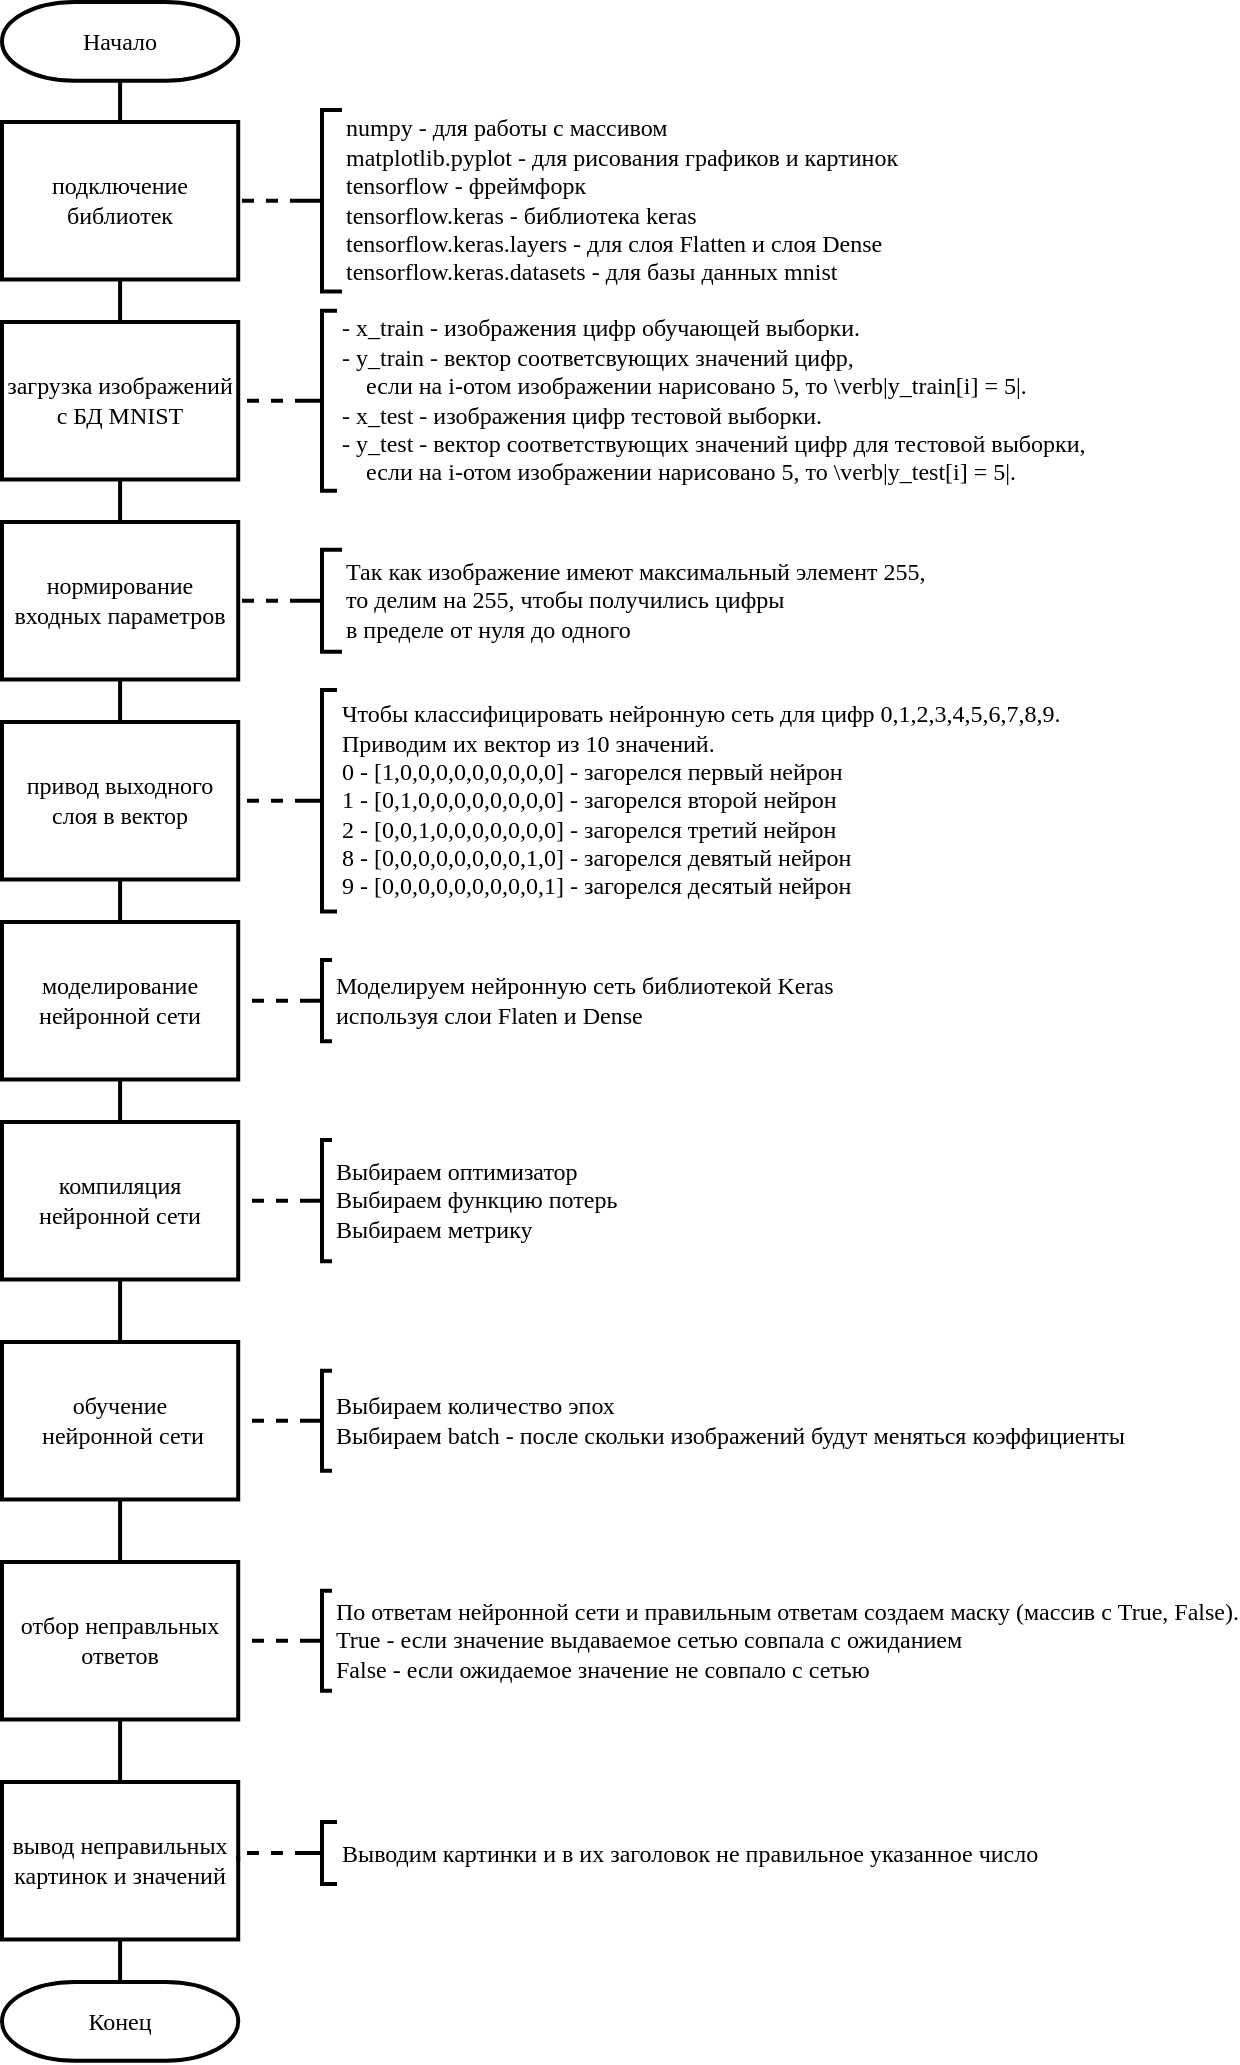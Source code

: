 <mxfile version="14.5.1" type="device"><diagram id="4XH_7rRLeCFdg0ePW5IX" name="Page-1"><mxGraphModel dx="868" dy="459" grid="1" gridSize="10" guides="1" tooltips="1" connect="1" arrows="1" fold="1" page="1" pageScale="1" pageWidth="827" pageHeight="1169" math="0" shadow="0"><root><mxCell id="0"/><mxCell id="1" parent="0"/><mxCell id="oqRVPyvfgDvQS0KRfMcR-12" style="rounded=0;orthogonalLoop=1;jettySize=auto;html=1;exitX=0.5;exitY=1;exitDx=0;exitDy=0;exitPerimeter=0;entryX=0.5;entryY=0;entryDx=0;entryDy=0;strokeWidth=2;endArrow=none;endFill=0;fontFamily=Times New Roman;" edge="1" parent="1" source="oqRVPyvfgDvQS0KRfMcR-1" target="oqRVPyvfgDvQS0KRfMcR-2"><mxGeometry relative="1" as="geometry"/></mxCell><mxCell id="oqRVPyvfgDvQS0KRfMcR-1" value="Начало" style="strokeWidth=2;html=1;shape=mxgraph.flowchart.terminator;whiteSpace=wrap;fontFamily=Times New Roman;" vertex="1" parent="1"><mxGeometry x="40" y="40" width="118.11" height="39.37" as="geometry"/></mxCell><mxCell id="oqRVPyvfgDvQS0KRfMcR-13" style="edgeStyle=none;rounded=0;orthogonalLoop=1;jettySize=auto;html=1;exitX=0.5;exitY=1;exitDx=0;exitDy=0;entryX=0.5;entryY=0;entryDx=0;entryDy=0;endArrow=none;endFill=0;strokeWidth=2;fontFamily=Times New Roman;" edge="1" parent="1" source="oqRVPyvfgDvQS0KRfMcR-2" target="oqRVPyvfgDvQS0KRfMcR-3"><mxGeometry relative="1" as="geometry"/></mxCell><mxCell id="oqRVPyvfgDvQS0KRfMcR-2" value="подключение библиотек" style="rounded=0;whiteSpace=wrap;html=1;absoluteArcSize=1;arcSize=14;strokeWidth=2;fontFamily=Times New Roman;" vertex="1" parent="1"><mxGeometry x="40" y="100" width="118.11" height="78.74" as="geometry"/></mxCell><mxCell id="oqRVPyvfgDvQS0KRfMcR-14" style="edgeStyle=none;rounded=0;orthogonalLoop=1;jettySize=auto;html=1;exitX=0.5;exitY=1;exitDx=0;exitDy=0;entryX=0.5;entryY=0;entryDx=0;entryDy=0;endArrow=none;endFill=0;strokeWidth=2;fontFamily=Times New Roman;" edge="1" parent="1" source="oqRVPyvfgDvQS0KRfMcR-3" target="oqRVPyvfgDvQS0KRfMcR-4"><mxGeometry relative="1" as="geometry"/></mxCell><mxCell id="oqRVPyvfgDvQS0KRfMcR-3" value="загрузка изображений c БД MNIST" style="rounded=0;whiteSpace=wrap;html=1;absoluteArcSize=1;arcSize=14;strokeWidth=2;fontFamily=Times New Roman;" vertex="1" parent="1"><mxGeometry x="40" y="200" width="118.11" height="78.74" as="geometry"/></mxCell><mxCell id="oqRVPyvfgDvQS0KRfMcR-15" style="edgeStyle=none;rounded=0;orthogonalLoop=1;jettySize=auto;html=1;exitX=0.5;exitY=1;exitDx=0;exitDy=0;entryX=0.5;entryY=0;entryDx=0;entryDy=0;endArrow=none;endFill=0;strokeWidth=2;fontFamily=Times New Roman;" edge="1" parent="1" source="oqRVPyvfgDvQS0KRfMcR-4" target="oqRVPyvfgDvQS0KRfMcR-5"><mxGeometry relative="1" as="geometry"/></mxCell><mxCell id="oqRVPyvfgDvQS0KRfMcR-4" value="нормирование входных параметров" style="rounded=0;whiteSpace=wrap;html=1;absoluteArcSize=1;arcSize=14;strokeWidth=2;fontFamily=Times New Roman;" vertex="1" parent="1"><mxGeometry x="40" y="300" width="118.11" height="78.74" as="geometry"/></mxCell><mxCell id="oqRVPyvfgDvQS0KRfMcR-16" style="edgeStyle=none;rounded=0;orthogonalLoop=1;jettySize=auto;html=1;exitX=0.5;exitY=1;exitDx=0;exitDy=0;endArrow=none;endFill=0;strokeWidth=2;fontFamily=Times New Roman;" edge="1" parent="1" source="oqRVPyvfgDvQS0KRfMcR-5" target="oqRVPyvfgDvQS0KRfMcR-6"><mxGeometry relative="1" as="geometry"/></mxCell><mxCell id="oqRVPyvfgDvQS0KRfMcR-5" value="привод выходного слоя в вектор" style="rounded=0;whiteSpace=wrap;html=1;absoluteArcSize=1;arcSize=14;strokeWidth=2;fontFamily=Times New Roman;" vertex="1" parent="1"><mxGeometry x="40" y="400" width="118.11" height="78.74" as="geometry"/></mxCell><mxCell id="oqRVPyvfgDvQS0KRfMcR-17" style="edgeStyle=none;rounded=0;orthogonalLoop=1;jettySize=auto;html=1;exitX=0.5;exitY=1;exitDx=0;exitDy=0;entryX=0.5;entryY=0;entryDx=0;entryDy=0;endArrow=none;endFill=0;strokeWidth=2;fontFamily=Times New Roman;" edge="1" parent="1" source="oqRVPyvfgDvQS0KRfMcR-6" target="oqRVPyvfgDvQS0KRfMcR-7"><mxGeometry relative="1" as="geometry"/></mxCell><mxCell id="oqRVPyvfgDvQS0KRfMcR-6" value="моделирование нейронной сети" style="rounded=0;whiteSpace=wrap;html=1;absoluteArcSize=1;arcSize=14;strokeWidth=2;fontFamily=Times New Roman;" vertex="1" parent="1"><mxGeometry x="40" y="500" width="118.11" height="78.74" as="geometry"/></mxCell><mxCell id="oqRVPyvfgDvQS0KRfMcR-18" style="edgeStyle=none;rounded=0;orthogonalLoop=1;jettySize=auto;html=1;exitX=0.5;exitY=1;exitDx=0;exitDy=0;entryX=0.5;entryY=0;entryDx=0;entryDy=0;endArrow=none;endFill=0;strokeWidth=2;fontFamily=Times New Roman;" edge="1" parent="1" source="oqRVPyvfgDvQS0KRfMcR-7" target="oqRVPyvfgDvQS0KRfMcR-8"><mxGeometry relative="1" as="geometry"/></mxCell><mxCell id="oqRVPyvfgDvQS0KRfMcR-7" value="компиляция нейронной сети" style="rounded=0;whiteSpace=wrap;html=1;absoluteArcSize=1;arcSize=14;strokeWidth=2;fontFamily=Times New Roman;" vertex="1" parent="1"><mxGeometry x="40" y="600" width="118.11" height="78.74" as="geometry"/></mxCell><mxCell id="oqRVPyvfgDvQS0KRfMcR-19" style="edgeStyle=none;rounded=0;orthogonalLoop=1;jettySize=auto;html=1;exitX=0.5;exitY=1;exitDx=0;exitDy=0;entryX=0.5;entryY=0;entryDx=0;entryDy=0;endArrow=none;endFill=0;strokeWidth=2;fontFamily=Times New Roman;" edge="1" parent="1" source="oqRVPyvfgDvQS0KRfMcR-8" target="oqRVPyvfgDvQS0KRfMcR-9"><mxGeometry relative="1" as="geometry"/></mxCell><mxCell id="oqRVPyvfgDvQS0KRfMcR-8" value="обучение&lt;br&gt;&amp;nbsp;нейронной сети" style="rounded=0;whiteSpace=wrap;html=1;absoluteArcSize=1;arcSize=14;strokeWidth=2;fontFamily=Times New Roman;" vertex="1" parent="1"><mxGeometry x="40" y="710" width="118.11" height="78.74" as="geometry"/></mxCell><mxCell id="oqRVPyvfgDvQS0KRfMcR-20" style="edgeStyle=none;rounded=0;orthogonalLoop=1;jettySize=auto;html=1;exitX=0.5;exitY=1;exitDx=0;exitDy=0;entryX=0.5;entryY=0;entryDx=0;entryDy=0;endArrow=none;endFill=0;strokeWidth=2;fontFamily=Times New Roman;" edge="1" parent="1" source="oqRVPyvfgDvQS0KRfMcR-9" target="oqRVPyvfgDvQS0KRfMcR-10"><mxGeometry relative="1" as="geometry"/></mxCell><mxCell id="oqRVPyvfgDvQS0KRfMcR-9" value="отбор неправльных ответов" style="rounded=0;whiteSpace=wrap;html=1;absoluteArcSize=1;arcSize=14;strokeWidth=2;fontFamily=Times New Roman;" vertex="1" parent="1"><mxGeometry x="40" y="820" width="118.11" height="78.74" as="geometry"/></mxCell><mxCell id="oqRVPyvfgDvQS0KRfMcR-21" style="edgeStyle=none;rounded=0;orthogonalLoop=1;jettySize=auto;html=1;exitX=0.5;exitY=1;exitDx=0;exitDy=0;entryX=0.5;entryY=0;entryDx=0;entryDy=0;entryPerimeter=0;endArrow=none;endFill=0;strokeWidth=2;fontFamily=Times New Roman;" edge="1" parent="1" source="oqRVPyvfgDvQS0KRfMcR-10" target="oqRVPyvfgDvQS0KRfMcR-11"><mxGeometry relative="1" as="geometry"/></mxCell><mxCell id="oqRVPyvfgDvQS0KRfMcR-10" value="вывод неправильных картинок и значений" style="rounded=0;whiteSpace=wrap;html=1;absoluteArcSize=1;arcSize=14;strokeWidth=2;fontFamily=Times New Roman;" vertex="1" parent="1"><mxGeometry x="40" y="930" width="118.11" height="78.74" as="geometry"/></mxCell><mxCell id="oqRVPyvfgDvQS0KRfMcR-11" value="Конец" style="strokeWidth=2;html=1;shape=mxgraph.flowchart.terminator;whiteSpace=wrap;fontFamily=Times New Roman;" vertex="1" parent="1"><mxGeometry x="40" y="1030" width="118.11" height="39.37" as="geometry"/></mxCell><mxCell id="oqRVPyvfgDvQS0KRfMcR-23" style="edgeStyle=orthogonalEdgeStyle;rounded=0;orthogonalLoop=1;jettySize=auto;html=1;exitX=0;exitY=0.5;exitDx=0;exitDy=0;exitPerimeter=0;entryX=1;entryY=0.5;entryDx=0;entryDy=0;endArrow=none;endFill=0;strokeWidth=2;dashed=1;fontFamily=Times New Roman;" edge="1" parent="1" source="oqRVPyvfgDvQS0KRfMcR-22" target="oqRVPyvfgDvQS0KRfMcR-2"><mxGeometry relative="1" as="geometry"/></mxCell><mxCell id="oqRVPyvfgDvQS0KRfMcR-22" value="numpy - для работы с массивом&lt;br&gt;matplotlib.pyplot - для рисования графиков и картинок&lt;br&gt;tensorflow - фреймфорк&lt;br&gt;tensorflow.keras - библиотека keras&lt;br&gt;tensorflow.keras.layers - для слоя Flatten и слоя Dense&lt;br&gt;tensorflow.keras.datasets - для базы данных mnist" style="strokeWidth=2;html=1;shape=mxgraph.flowchart.annotation_2;align=left;labelPosition=right;pointerEvents=1;rounded=0;fontFamily=Times New Roman;" vertex="1" parent="1"><mxGeometry x="190" y="94.06" width="20" height="90.63" as="geometry"/></mxCell><mxCell id="oqRVPyvfgDvQS0KRfMcR-25" style="edgeStyle=orthogonalEdgeStyle;rounded=0;orthogonalLoop=1;jettySize=auto;html=1;exitX=0;exitY=0.5;exitDx=0;exitDy=0;exitPerimeter=0;entryX=1;entryY=0.5;entryDx=0;entryDy=0;dashed=1;endArrow=none;endFill=0;strokeWidth=2;fontFamily=Times New Roman;" edge="1" parent="1" source="oqRVPyvfgDvQS0KRfMcR-24" target="oqRVPyvfgDvQS0KRfMcR-4"><mxGeometry relative="1" as="geometry"/></mxCell><mxCell id="oqRVPyvfgDvQS0KRfMcR-24" value="Так как изображение имеют максимальный элемент 255,&lt;br&gt;то делим на 255, чтобы получились цифры&lt;br&gt;в пределе от нуля до одного" style="strokeWidth=2;html=1;shape=mxgraph.flowchart.annotation_2;align=left;labelPosition=right;pointerEvents=1;rounded=0;fontFamily=Times New Roman;" vertex="1" parent="1"><mxGeometry x="190" y="313.87" width="20" height="51" as="geometry"/></mxCell><mxCell id="oqRVPyvfgDvQS0KRfMcR-28" style="edgeStyle=orthogonalEdgeStyle;rounded=0;orthogonalLoop=1;jettySize=auto;html=1;exitX=0;exitY=0.5;exitDx=0;exitDy=0;exitPerimeter=0;entryX=1;entryY=0.5;entryDx=0;entryDy=0;dashed=1;endArrow=none;endFill=0;strokeWidth=2;fontFamily=Times New Roman;" edge="1" parent="1" source="oqRVPyvfgDvQS0KRfMcR-26" target="oqRVPyvfgDvQS0KRfMcR-5"><mxGeometry relative="1" as="geometry"/></mxCell><mxCell id="oqRVPyvfgDvQS0KRfMcR-26" value="Чтобы классифицировать нейронную сеть для цифр 0,1,2,3,4,5,6,7,8,9.&lt;br&gt;Приводим их вектор из 10 значений.&lt;br&gt;0 - [1,0,0,0,0,0,0,0,0,0] - загорелся первый нейрон&lt;br&gt;1 - [0,1,0,0,0,0,0,0,0,0] - загорелся второй нейрон&lt;br&gt;2 - [0,0,1,0,0,0,0,0,0,0] - загорелся третий нейрон&lt;br&gt;8 - [0,0,0,0,0,0,0,0,1,0] - загорелся девятый нейрон&lt;br&gt;9 - [0,0,0,0,0,0,0,0,0,1] - загорелся десятый нейрон" style="strokeWidth=2;html=1;shape=mxgraph.flowchart.annotation_2;align=left;labelPosition=right;pointerEvents=1;rounded=0;fontFamily=Times New Roman;" vertex="1" parent="1"><mxGeometry x="192.5" y="384.06" width="15" height="110.63" as="geometry"/></mxCell><mxCell id="oqRVPyvfgDvQS0KRfMcR-30" style="edgeStyle=orthogonalEdgeStyle;rounded=0;orthogonalLoop=1;jettySize=auto;html=1;exitX=0;exitY=0.5;exitDx=0;exitDy=0;exitPerimeter=0;entryX=1;entryY=0.5;entryDx=0;entryDy=0;dashed=1;endArrow=none;endFill=0;strokeWidth=2;fontFamily=Times New Roman;" edge="1" parent="1" source="oqRVPyvfgDvQS0KRfMcR-29" target="oqRVPyvfgDvQS0KRfMcR-6"><mxGeometry relative="1" as="geometry"/></mxCell><mxCell id="oqRVPyvfgDvQS0KRfMcR-29" value="Моделируем нейронную сеть библиотекой Keras&lt;br&gt;используя слои Flaten и Dense" style="strokeWidth=2;html=1;shape=mxgraph.flowchart.annotation_2;align=left;labelPosition=right;pointerEvents=1;rounded=0;fontFamily=Times New Roman;" vertex="1" parent="1"><mxGeometry x="195" y="519.05" width="10" height="40.63" as="geometry"/></mxCell><mxCell id="oqRVPyvfgDvQS0KRfMcR-33" style="edgeStyle=orthogonalEdgeStyle;rounded=0;orthogonalLoop=1;jettySize=auto;html=1;exitX=0;exitY=0.5;exitDx=0;exitDy=0;exitPerimeter=0;entryX=1;entryY=0.5;entryDx=0;entryDy=0;dashed=1;endArrow=none;endFill=0;strokeWidth=2;fontFamily=Times New Roman;" edge="1" parent="1" source="oqRVPyvfgDvQS0KRfMcR-31" target="oqRVPyvfgDvQS0KRfMcR-8"><mxGeometry relative="1" as="geometry"/></mxCell><mxCell id="oqRVPyvfgDvQS0KRfMcR-31" value="Выбираем количество эпох&lt;br&gt;Выбираем batch - после скольки изображений будут меняться коэффициенты" style="strokeWidth=2;html=1;shape=mxgraph.flowchart.annotation_2;align=left;labelPosition=right;pointerEvents=1;rounded=0;fontFamily=Times New Roman;" vertex="1" parent="1"><mxGeometry x="195" y="724.37" width="10" height="50" as="geometry"/></mxCell><mxCell id="oqRVPyvfgDvQS0KRfMcR-35" style="edgeStyle=orthogonalEdgeStyle;rounded=0;orthogonalLoop=1;jettySize=auto;html=1;exitX=0;exitY=0.5;exitDx=0;exitDy=0;exitPerimeter=0;entryX=1;entryY=0.5;entryDx=0;entryDy=0;dashed=1;endArrow=none;endFill=0;strokeWidth=2;fontFamily=Times New Roman;" edge="1" parent="1" source="oqRVPyvfgDvQS0KRfMcR-34" target="oqRVPyvfgDvQS0KRfMcR-7"><mxGeometry relative="1" as="geometry"/></mxCell><mxCell id="oqRVPyvfgDvQS0KRfMcR-34" value="Выбираем оптимизатор&lt;br&gt;Выбираем функцию потерь&lt;br&gt;Выбираем метрику" style="strokeWidth=2;html=1;shape=mxgraph.flowchart.annotation_2;align=left;labelPosition=right;pointerEvents=1;rounded=0;fontFamily=Times New Roman;" vertex="1" parent="1"><mxGeometry x="195" y="609.05" width="10" height="60.63" as="geometry"/></mxCell><mxCell id="oqRVPyvfgDvQS0KRfMcR-38" style="edgeStyle=orthogonalEdgeStyle;rounded=0;orthogonalLoop=1;jettySize=auto;html=1;exitX=0;exitY=0.5;exitDx=0;exitDy=0;exitPerimeter=0;entryX=1;entryY=0.5;entryDx=0;entryDy=0;dashed=1;endArrow=none;endFill=0;strokeWidth=2;fontFamily=Times New Roman;" edge="1" parent="1" source="oqRVPyvfgDvQS0KRfMcR-37" target="oqRVPyvfgDvQS0KRfMcR-9"><mxGeometry relative="1" as="geometry"/></mxCell><mxCell id="oqRVPyvfgDvQS0KRfMcR-37" value="По ответам нейронной сети и правильным ответам создаем маску (массив с True, False).&lt;br&gt;True - если значение выдаваемое сетью совпала с ожиданием&lt;br&gt;False - если ожидаемое значение не совпало с сетью" style="strokeWidth=2;html=1;shape=mxgraph.flowchart.annotation_2;align=left;labelPosition=right;pointerEvents=1;rounded=0;fontFamily=Times New Roman;" vertex="1" parent="1"><mxGeometry x="195" y="834.37" width="10" height="50" as="geometry"/></mxCell><mxCell id="oqRVPyvfgDvQS0KRfMcR-40" style="edgeStyle=orthogonalEdgeStyle;rounded=0;orthogonalLoop=1;jettySize=auto;html=1;exitX=0;exitY=0.5;exitDx=0;exitDy=0;exitPerimeter=0;entryX=1;entryY=0.5;entryDx=0;entryDy=0;dashed=1;endArrow=none;endFill=0;strokeWidth=2;fontFamily=Times New Roman;" edge="1" parent="1" source="oqRVPyvfgDvQS0KRfMcR-39" target="oqRVPyvfgDvQS0KRfMcR-10"><mxGeometry relative="1" as="geometry"/></mxCell><mxCell id="oqRVPyvfgDvQS0KRfMcR-39" value="Выводим картинки и в их заголовок не правильное указанное число" style="strokeWidth=2;html=1;shape=mxgraph.flowchart.annotation_2;align=left;labelPosition=right;pointerEvents=1;rounded=0;fontFamily=Times New Roman;" vertex="1" parent="1"><mxGeometry x="192.5" y="950" width="15" height="31" as="geometry"/></mxCell><mxCell id="oqRVPyvfgDvQS0KRfMcR-42" style="edgeStyle=orthogonalEdgeStyle;rounded=0;orthogonalLoop=1;jettySize=auto;html=1;exitX=0;exitY=0.5;exitDx=0;exitDy=0;exitPerimeter=0;entryX=1;entryY=0.5;entryDx=0;entryDy=0;dashed=1;endArrow=none;endFill=0;strokeWidth=2;fontFamily=Times New Roman;" edge="1" parent="1" source="oqRVPyvfgDvQS0KRfMcR-41" target="oqRVPyvfgDvQS0KRfMcR-3"><mxGeometry relative="1" as="geometry"/></mxCell><mxCell id="oqRVPyvfgDvQS0KRfMcR-41" value="&lt;div&gt;- x_train - изображения цифр обучающей выборки.&lt;/div&gt;&lt;div&gt;- у_train - вектор соответсвующих значений цифр,&lt;/div&gt;&lt;div&gt;&amp;nbsp; &amp;nbsp; если на i-отом изображении нарисовано 5, то \verb|y_train[i] = 5|.&lt;/div&gt;&lt;div&gt;- x_test - изображения цифр тестовой выборки.&lt;/div&gt;&lt;div&gt;&lt;span&gt;- у_test - вектор соответствующих значений цифр для тестовой выборки,&lt;/span&gt;&lt;br&gt;&lt;/div&gt;&lt;div&gt;&amp;nbsp; &amp;nbsp; если на i-отом изображении нарисовано 5, то \verb|y_test[i] = 5|.&lt;/div&gt;" style="strokeWidth=2;html=1;shape=mxgraph.flowchart.annotation_2;align=left;labelPosition=right;pointerEvents=1;rounded=0;fontFamily=Times New Roman;" vertex="1" parent="1"><mxGeometry x="192.5" y="194.37" width="15" height="90" as="geometry"/></mxCell></root></mxGraphModel></diagram></mxfile>